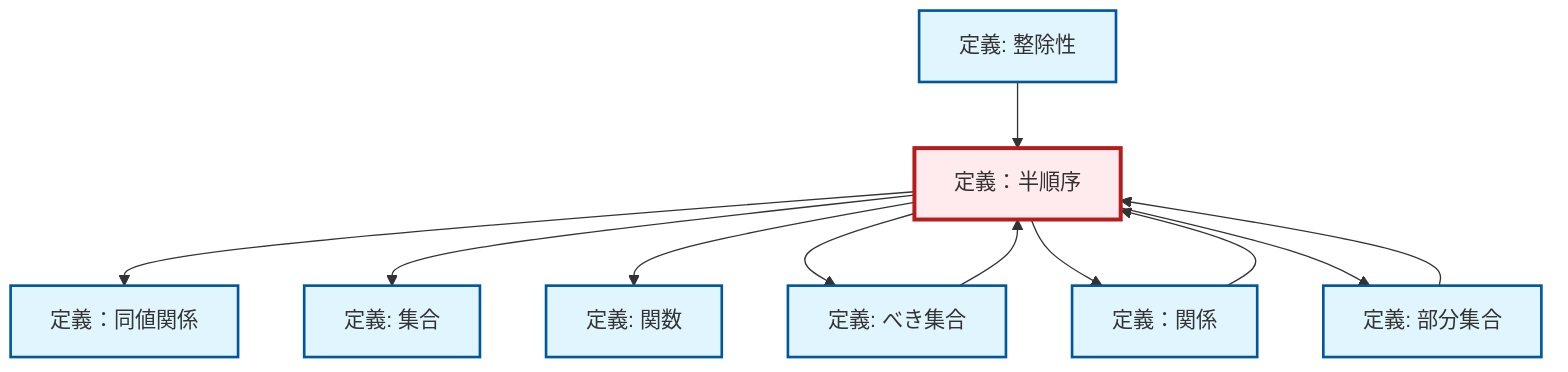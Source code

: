 graph TD
    classDef definition fill:#e1f5fe,stroke:#01579b,stroke-width:2px
    classDef theorem fill:#f3e5f5,stroke:#4a148c,stroke-width:2px
    classDef axiom fill:#fff3e0,stroke:#e65100,stroke-width:2px
    classDef example fill:#e8f5e9,stroke:#1b5e20,stroke-width:2px
    classDef current fill:#ffebee,stroke:#b71c1c,stroke-width:3px
    def-partial-order["定義：半順序"]:::definition
    def-function["定義: 関数"]:::definition
    def-subset["定義: 部分集合"]:::definition
    def-power-set["定義: べき集合"]:::definition
    def-relation["定義：関係"]:::definition
    def-set["定義: 集合"]:::definition
    def-equivalence-relation["定義：同値関係"]:::definition
    def-divisibility["定義: 整除性"]:::definition
    def-partial-order --> def-equivalence-relation
    def-partial-order --> def-set
    def-divisibility --> def-partial-order
    def-partial-order --> def-function
    def-relation --> def-partial-order
    def-partial-order --> def-power-set
    def-power-set --> def-partial-order
    def-subset --> def-partial-order
    def-partial-order --> def-relation
    def-partial-order --> def-subset
    class def-partial-order current